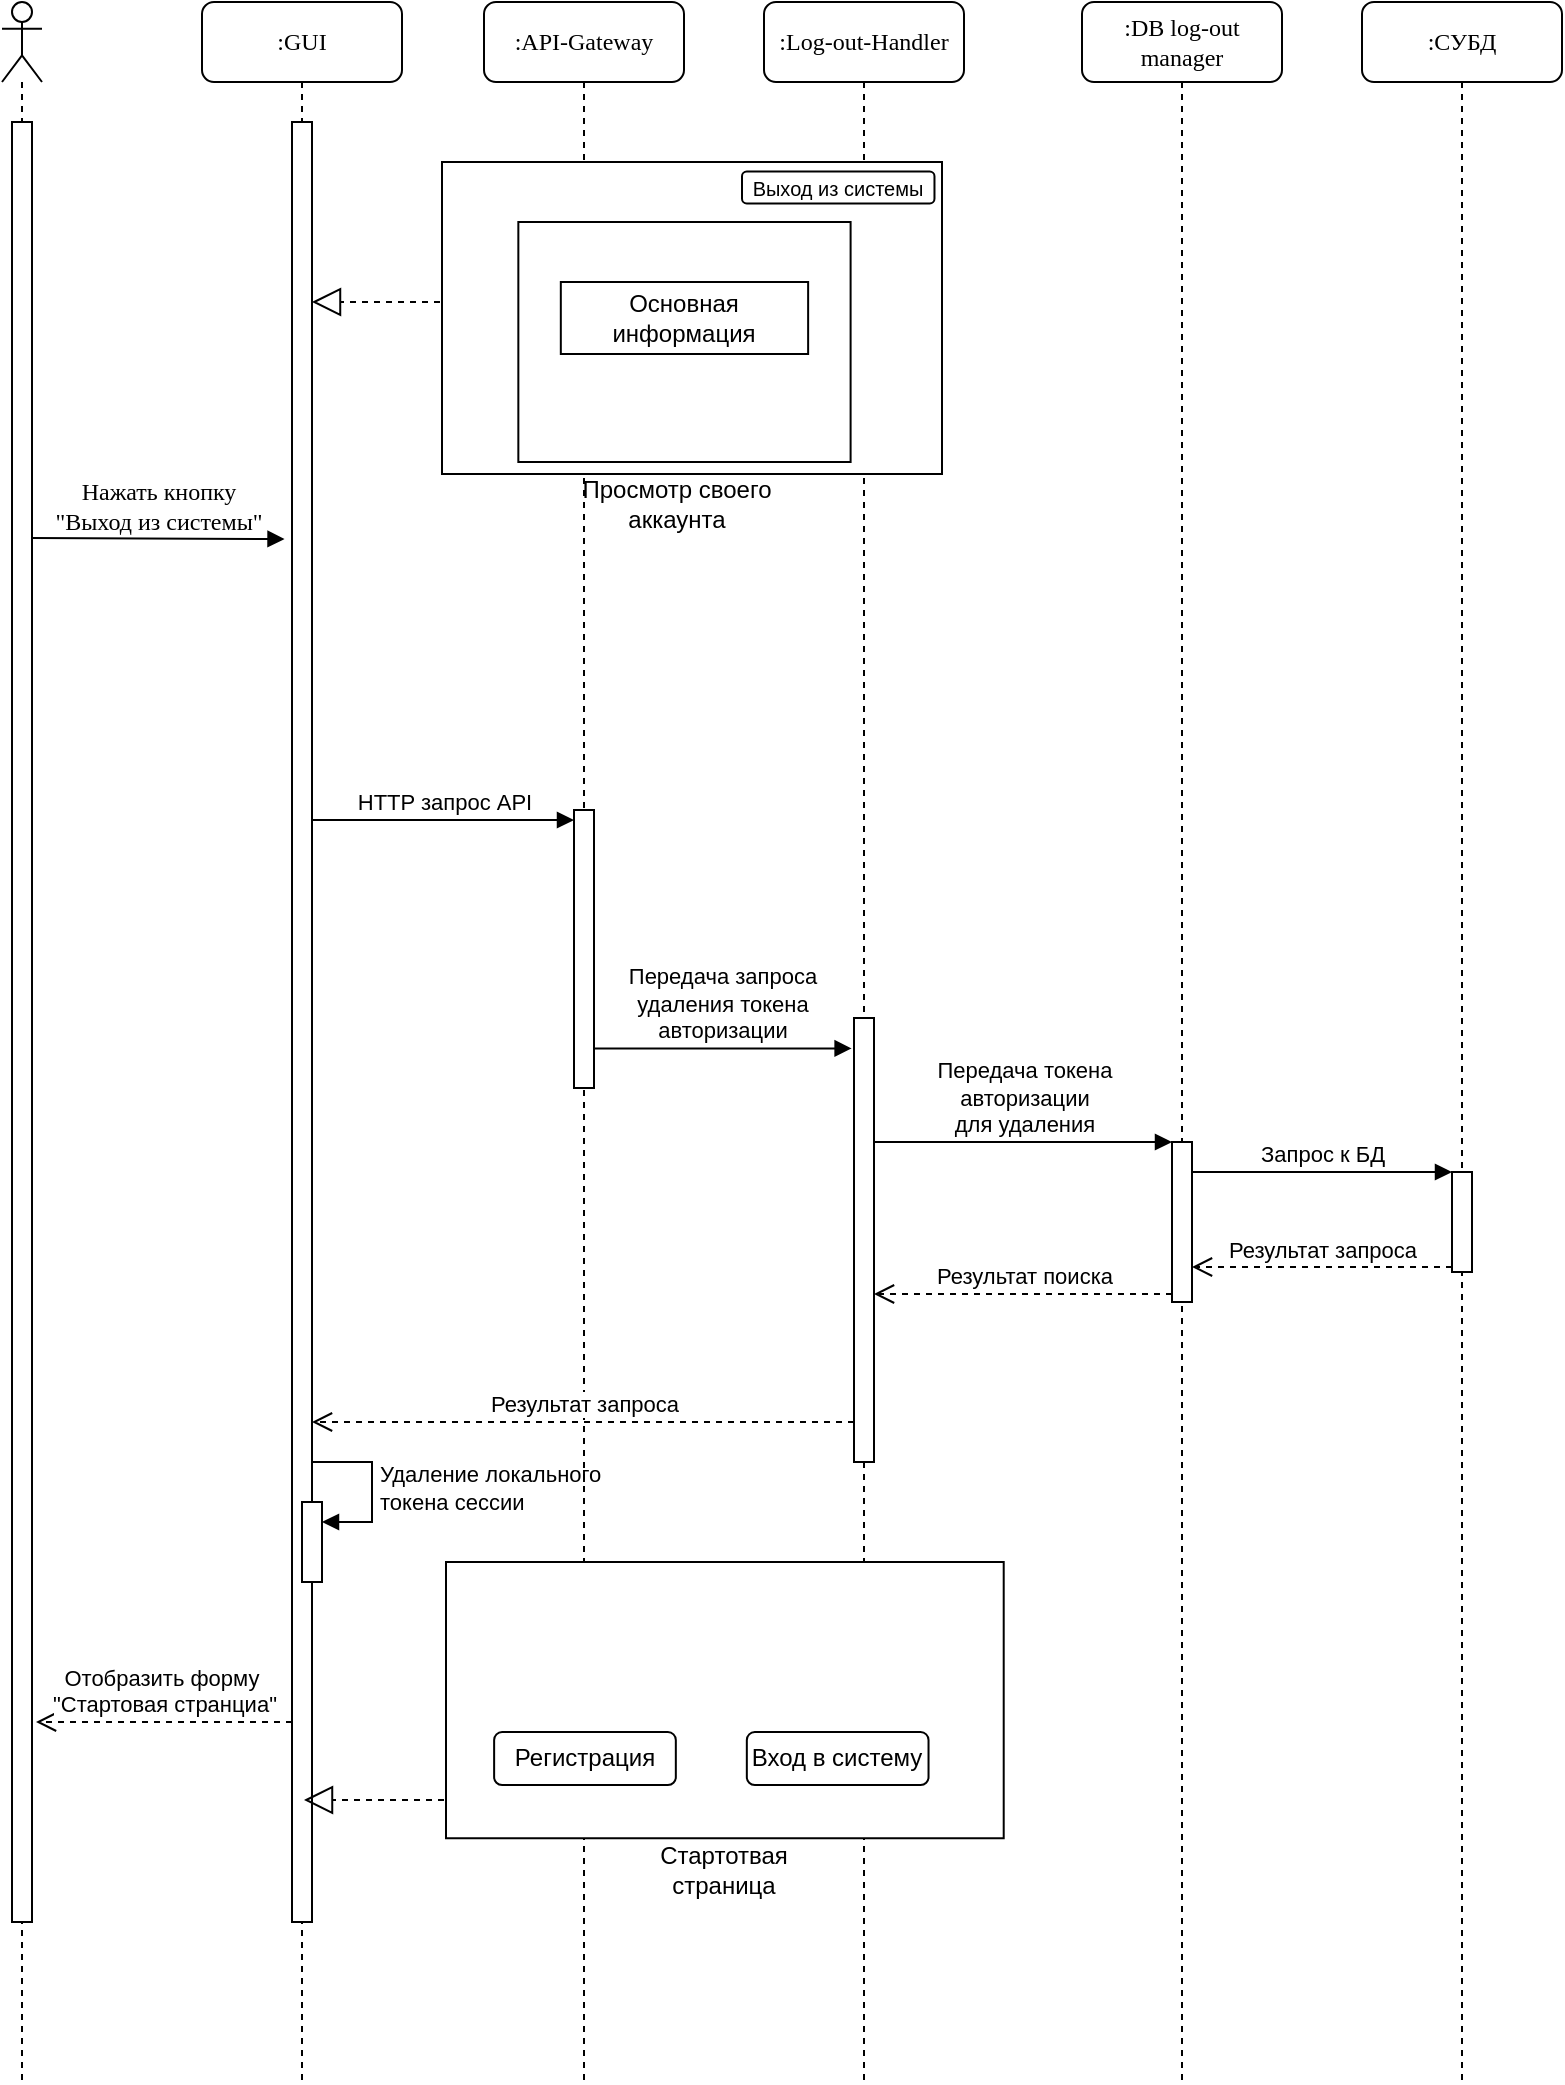 <mxfile version="23.1.8" type="google">
  <diagram name="Page-1" id="13e1069c-82ec-6db2-03f1-153e76fe0fe0">
    <mxGraphModel grid="1" page="1" gridSize="10" guides="1" tooltips="1" connect="1" arrows="1" fold="1" pageScale="1" pageWidth="1100" pageHeight="850" background="none" math="0" shadow="0">
      <root>
        <mxCell id="0" />
        <mxCell id="1" parent="0" />
        <mxCell id="7baba1c4bc27f4b0-2" value=":GUI" style="shape=umlLifeline;perimeter=lifelinePerimeter;whiteSpace=wrap;html=1;container=1;collapsible=0;recursiveResize=0;outlineConnect=0;rounded=1;shadow=0;comic=0;labelBackgroundColor=none;strokeWidth=1;fontFamily=Verdana;fontSize=12;align=center;" vertex="1" parent="1">
          <mxGeometry x="240" y="80" width="100" height="1040" as="geometry" />
        </mxCell>
        <mxCell id="wwS38SLD4BhZDNM-s97V-25" value="" style="html=1;points=[];perimeter=orthogonalPerimeter;" vertex="1" parent="7baba1c4bc27f4b0-2">
          <mxGeometry x="45" y="60" width="10" height="900" as="geometry" />
        </mxCell>
        <mxCell id="8Y1q4reIzMutk8Cuu25G-8" value="" style="endArrow=block;dashed=1;endFill=0;endSize=12;html=1;rounded=0;" edge="1" parent="7baba1c4bc27f4b0-2">
          <mxGeometry width="160" relative="1" as="geometry">
            <mxPoint x="125" y="150.0" as="sourcePoint" />
            <mxPoint x="55" y="150.0" as="targetPoint" />
          </mxGeometry>
        </mxCell>
        <mxCell id="f_-WnvcZrup8OcyQ_z7--2" value="" style="html=1;points=[[0,0,0,0,5],[0,1,0,0,-5],[1,0,0,0,5],[1,1,0,0,-5]];perimeter=orthogonalPerimeter;outlineConnect=0;targetShapes=umlLifeline;portConstraint=eastwest;newEdgeStyle={&quot;curved&quot;:0,&quot;rounded&quot;:0};" vertex="1" parent="7baba1c4bc27f4b0-2">
          <mxGeometry x="50" y="750" width="10" height="40" as="geometry" />
        </mxCell>
        <mxCell id="f_-WnvcZrup8OcyQ_z7--3" value="Удаление локального &lt;br&gt;токена сессии" style="html=1;align=left;spacingLeft=2;endArrow=block;rounded=0;edgeStyle=orthogonalEdgeStyle;curved=0;rounded=0;" edge="1" parent="7baba1c4bc27f4b0-2" target="f_-WnvcZrup8OcyQ_z7--2">
          <mxGeometry x="0.012" relative="1" as="geometry">
            <mxPoint x="55" y="730" as="sourcePoint" />
            <Array as="points">
              <mxPoint x="85" y="760" />
            </Array>
            <mxPoint as="offset" />
          </mxGeometry>
        </mxCell>
        <mxCell id="7baba1c4bc27f4b0-4" value=":API-Gateway" style="shape=umlLifeline;perimeter=lifelinePerimeter;whiteSpace=wrap;html=1;container=1;collapsible=0;recursiveResize=0;outlineConnect=0;rounded=1;shadow=0;comic=0;labelBackgroundColor=none;strokeWidth=1;fontFamily=Verdana;fontSize=12;align=center;" vertex="1" parent="1">
          <mxGeometry x="381" y="80" width="100" height="1040" as="geometry" />
        </mxCell>
        <mxCell id="WZIY-89Z3sl6ZoVQuBjr-1" value="" style="html=1;points=[[0,0,0,0,5],[0,1,0,0,-5],[1,0,0,0,5],[1,1,0,0,-5]];perimeter=orthogonalPerimeter;outlineConnect=0;targetShapes=umlLifeline;portConstraint=eastwest;newEdgeStyle={&quot;curved&quot;:0,&quot;rounded&quot;:0};" vertex="1" parent="7baba1c4bc27f4b0-4">
          <mxGeometry x="45" y="404" width="10" height="139" as="geometry" />
        </mxCell>
        <mxCell id="7baba1c4bc27f4b0-6" value=":DB log-out manager" style="shape=umlLifeline;perimeter=lifelinePerimeter;whiteSpace=wrap;html=1;container=1;collapsible=0;recursiveResize=0;outlineConnect=0;rounded=1;shadow=0;comic=0;labelBackgroundColor=none;strokeWidth=1;fontFamily=Verdana;fontSize=12;align=center;" vertex="1" parent="1">
          <mxGeometry x="680" y="80" width="100" height="1040" as="geometry" />
        </mxCell>
        <mxCell id="7baba1c4bc27f4b0-7" value=":СУБД" style="shape=umlLifeline;perimeter=lifelinePerimeter;whiteSpace=wrap;html=1;container=1;collapsible=0;recursiveResize=0;outlineConnect=0;rounded=1;shadow=0;comic=0;labelBackgroundColor=none;strokeWidth=1;fontFamily=Verdana;fontSize=12;align=center;" vertex="1" parent="1">
          <mxGeometry x="820" y="80" width="100" height="1040" as="geometry" />
        </mxCell>
        <mxCell id="wwS38SLD4BhZDNM-s97V-44" value="" style="html=1;points=[];perimeter=orthogonalPerimeter;" vertex="1" parent="7baba1c4bc27f4b0-7">
          <mxGeometry x="-95" y="570" width="10" height="80" as="geometry" />
        </mxCell>
        <mxCell id="wwS38SLD4BhZDNM-s97V-50" value="" style="html=1;points=[];perimeter=orthogonalPerimeter;" vertex="1" parent="7baba1c4bc27f4b0-7">
          <mxGeometry x="45" y="585" width="10" height="50" as="geometry" />
        </mxCell>
        <mxCell id="wwS38SLD4BhZDNM-s97V-45" value="Передача токена &lt;br&gt;авторизации&lt;br&gt;для удаления" style="html=1;verticalAlign=bottom;endArrow=block;entryX=0;entryY=0;rounded=0;" edge="1" parent="7baba1c4bc27f4b0-7" target="wwS38SLD4BhZDNM-s97V-44">
          <mxGeometry relative="1" as="geometry">
            <mxPoint x="-244" y="570" as="sourcePoint" />
          </mxGeometry>
        </mxCell>
        <mxCell id="wwS38SLD4BhZDNM-s97V-46" value="Результат поиска" style="html=1;verticalAlign=bottom;endArrow=open;dashed=1;endSize=8;exitX=0;exitY=0.95;rounded=0;" edge="1" parent="7baba1c4bc27f4b0-7" source="wwS38SLD4BhZDNM-s97V-44">
          <mxGeometry relative="1" as="geometry">
            <mxPoint x="-244" y="646" as="targetPoint" />
          </mxGeometry>
        </mxCell>
        <mxCell id="wwS38SLD4BhZDNM-s97V-51" value="Запрос к БД" style="html=1;verticalAlign=bottom;endArrow=block;entryX=0;entryY=0;rounded=0;" edge="1" parent="7baba1c4bc27f4b0-7" source="wwS38SLD4BhZDNM-s97V-44" target="wwS38SLD4BhZDNM-s97V-50">
          <mxGeometry relative="1" as="geometry">
            <mxPoint x="-6" y="780" as="sourcePoint" />
          </mxGeometry>
        </mxCell>
        <mxCell id="wwS38SLD4BhZDNM-s97V-52" value="Результат запроса" style="html=1;verticalAlign=bottom;endArrow=open;dashed=1;endSize=8;exitX=0;exitY=0.95;rounded=0;" edge="1" parent="7baba1c4bc27f4b0-7" source="wwS38SLD4BhZDNM-s97V-50" target="wwS38SLD4BhZDNM-s97V-44">
          <mxGeometry relative="1" as="geometry">
            <mxPoint x="-6" y="856" as="targetPoint" />
          </mxGeometry>
        </mxCell>
        <mxCell id="7baba1c4bc27f4b0-11" value="Нажать кнопку &lt;br&gt;&quot;Выход из системы&quot;" style="html=1;verticalAlign=bottom;endArrow=block;labelBackgroundColor=none;fontFamily=Verdana;fontSize=12;edgeStyle=elbowEdgeStyle;elbow=vertical;entryX=-0.374;entryY=0.025;entryDx=0;entryDy=0;entryPerimeter=0;" edge="1" parent="1">
          <mxGeometry relative="1" as="geometry">
            <mxPoint x="155" y="348" as="sourcePoint" />
            <mxPoint x="281.26" y="348.5" as="targetPoint" />
          </mxGeometry>
        </mxCell>
        <mxCell id="wwS38SLD4BhZDNM-s97V-5" value="" style="shape=umlLifeline;participant=umlActor;perimeter=lifelinePerimeter;whiteSpace=wrap;html=1;container=1;collapsible=0;recursiveResize=0;verticalAlign=top;spacingTop=36;outlineConnect=0;" vertex="1" parent="1">
          <mxGeometry x="140" y="80" width="20" height="1040" as="geometry" />
        </mxCell>
        <mxCell id="wwS38SLD4BhZDNM-s97V-6" value="" style="html=1;points=[];perimeter=orthogonalPerimeter;" vertex="1" parent="wwS38SLD4BhZDNM-s97V-5">
          <mxGeometry x="5" y="60" width="10" height="900" as="geometry" />
        </mxCell>
        <mxCell id="wwS38SLD4BhZDNM-s97V-38" value="HTTP запрос API" style="html=1;verticalAlign=bottom;endArrow=block;entryX=0;entryY=0;rounded=0;entryDx=0;entryDy=5;entryPerimeter=0;" edge="1" parent="1" target="WZIY-89Z3sl6ZoVQuBjr-1">
          <mxGeometry relative="1" as="geometry">
            <mxPoint x="295" y="489" as="sourcePoint" />
          </mxGeometry>
        </mxCell>
        <mxCell id="g-z1oCNefS3xPDmUXuDe-1" value=":Log-out-Handler" style="shape=umlLifeline;perimeter=lifelinePerimeter;whiteSpace=wrap;html=1;container=1;collapsible=0;recursiveResize=0;outlineConnect=0;rounded=1;shadow=0;comic=0;labelBackgroundColor=none;strokeWidth=1;fontFamily=Verdana;fontSize=12;align=center;" vertex="1" parent="1">
          <mxGeometry x="521" y="80" width="100" height="1040" as="geometry" />
        </mxCell>
        <mxCell id="wwS38SLD4BhZDNM-s97V-37" value="" style="html=1;points=[];perimeter=orthogonalPerimeter;" vertex="1" parent="g-z1oCNefS3xPDmUXuDe-1">
          <mxGeometry x="45" y="508" width="10" height="222" as="geometry" />
        </mxCell>
        <mxCell id="8Y1q4reIzMutk8Cuu25G-1" value="" style="group" connectable="0" vertex="1" parent="g-z1oCNefS3xPDmUXuDe-1">
          <mxGeometry x="-161" y="80" width="250" height="180" as="geometry" />
        </mxCell>
        <mxCell id="8Y1q4reIzMutk8Cuu25G-2" value="Просмотр своего аккаунта" style="text;html=1;strokeColor=none;fillColor=none;align=center;verticalAlign=middle;whiteSpace=wrap;rounded=0;" vertex="1" parent="8Y1q4reIzMutk8Cuu25G-1">
          <mxGeometry x="69.355" y="162" width="96.774" height="18" as="geometry" />
        </mxCell>
        <mxCell id="8Y1q4reIzMutk8Cuu25G-3" value="" style="rounded=0;whiteSpace=wrap;html=1;" vertex="1" parent="8Y1q4reIzMutk8Cuu25G-1">
          <mxGeometry width="250" height="156.0" as="geometry" />
        </mxCell>
        <mxCell id="8Y1q4reIzMutk8Cuu25G-4" value="&lt;font style=&quot;font-size: 10px;&quot;&gt;Выход из системы&lt;/font&gt;" style="rounded=1;whiteSpace=wrap;html=1;" vertex="1" parent="8Y1q4reIzMutk8Cuu25G-1">
          <mxGeometry x="150" y="4.8" width="96.24" height="15.9" as="geometry" />
        </mxCell>
        <mxCell id="8Y1q4reIzMutk8Cuu25G-5" style="edgeStyle=orthogonalEdgeStyle;rounded=0;orthogonalLoop=1;jettySize=auto;html=1;exitX=0.5;exitY=1;exitDx=0;exitDy=0;" edge="1" parent="8Y1q4reIzMutk8Cuu25G-1">
          <mxGeometry relative="1" as="geometry">
            <mxPoint x="114.785" y="84.0" as="sourcePoint" />
            <mxPoint x="114.785" y="84.0" as="targetPoint" />
          </mxGeometry>
        </mxCell>
        <mxCell id="8Y1q4reIzMutk8Cuu25G-6" value="" style="rounded=0;whiteSpace=wrap;html=1;" vertex="1" parent="8Y1q4reIzMutk8Cuu25G-1">
          <mxGeometry x="38.172" y="30" width="166.129" height="120" as="geometry" />
        </mxCell>
        <mxCell id="8Y1q4reIzMutk8Cuu25G-7" value="Основная информация" style="rounded=0;whiteSpace=wrap;html=1;" vertex="1" parent="8Y1q4reIzMutk8Cuu25G-1">
          <mxGeometry x="59.409" y="60" width="123.656" height="36" as="geometry" />
        </mxCell>
        <mxCell id="wwS38SLD4BhZDNM-s97V-39" value="Результат запроса" style="html=1;verticalAlign=bottom;endArrow=open;dashed=1;endSize=8;exitX=0;exitY=0.95;rounded=0;" edge="1" parent="g-z1oCNefS3xPDmUXuDe-1">
          <mxGeometry relative="1" as="geometry">
            <mxPoint x="-226" y="710.0" as="targetPoint" />
            <mxPoint x="45" y="710.0" as="sourcePoint" />
          </mxGeometry>
        </mxCell>
        <mxCell id="g-z1oCNefS3xPDmUXuDe-6" value="Передача запроса &lt;br&gt;удаления токена &lt;br&gt;авторизации" style="html=1;verticalAlign=bottom;endArrow=block;entryX=-0.12;entryY=0.026;rounded=0;entryDx=0;entryDy=0;entryPerimeter=0;" edge="1" parent="1" source="WZIY-89Z3sl6ZoVQuBjr-1">
          <mxGeometry x="-0.006" relative="1" as="geometry">
            <mxPoint x="460" y="604" as="sourcePoint" />
            <mxPoint x="564.8" y="603.214" as="targetPoint" />
            <mxPoint as="offset" />
          </mxGeometry>
        </mxCell>
        <mxCell id="wwS38SLD4BhZDNM-s97V-69" value="Отобразить форму&amp;nbsp;&lt;br&gt;&quot;Стартовая странциа&quot;" style="html=1;verticalAlign=bottom;endArrow=open;dashed=1;endSize=8;rounded=0;exitX=-0.2;exitY=0.854;exitDx=0;exitDy=0;exitPerimeter=0;" edge="1" parent="1">
          <mxGeometry relative="1" as="geometry">
            <mxPoint x="285.0" y="940" as="sourcePoint" />
            <mxPoint x="157" y="940" as="targetPoint" />
          </mxGeometry>
        </mxCell>
        <mxCell id="8Y1q4reIzMutk8Cuu25G-9" value="" style="group" connectable="0" vertex="1" parent="1">
          <mxGeometry x="362" y="860" width="290" height="170" as="geometry" />
        </mxCell>
        <mxCell id="8Y1q4reIzMutk8Cuu25G-10" value="" style="rounded=0;whiteSpace=wrap;html=1;" vertex="1" parent="8Y1q4reIzMutk8Cuu25G-9">
          <mxGeometry width="278.857" height="138.125" as="geometry" />
        </mxCell>
        <mxCell id="8Y1q4reIzMutk8Cuu25G-11" value="Стартотвая страница" style="text;html=1;strokeColor=none;fillColor=none;align=center;verticalAlign=middle;whiteSpace=wrap;rounded=0;" vertex="1" parent="8Y1q4reIzMutk8Cuu25G-9">
          <mxGeometry x="85.279" y="145.828" width="108.299" height="15.938" as="geometry" />
        </mxCell>
        <mxCell id="8Y1q4reIzMutk8Cuu25G-12" value="Вход в систему" style="rounded=1;whiteSpace=wrap;html=1;perimeterSpacing=0;" vertex="1" parent="8Y1q4reIzMutk8Cuu25G-9">
          <mxGeometry x="150.415" y="85" width="90.851" height="26.562" as="geometry" />
        </mxCell>
        <mxCell id="8Y1q4reIzMutk8Cuu25G-13" value="Регистрация" style="rounded=1;whiteSpace=wrap;html=1;perimeterSpacing=0;" vertex="1" parent="8Y1q4reIzMutk8Cuu25G-9">
          <mxGeometry x="24.066" y="85" width="90.851" height="26.562" as="geometry" />
        </mxCell>
        <mxCell id="8Y1q4reIzMutk8Cuu25G-14" value="" style="endArrow=block;dashed=1;endFill=0;endSize=12;html=1;rounded=0;" edge="1" parent="1">
          <mxGeometry width="160" relative="1" as="geometry">
            <mxPoint x="361" y="979" as="sourcePoint" />
            <mxPoint x="291" y="979" as="targetPoint" />
          </mxGeometry>
        </mxCell>
      </root>
    </mxGraphModel>
  </diagram>
</mxfile>
